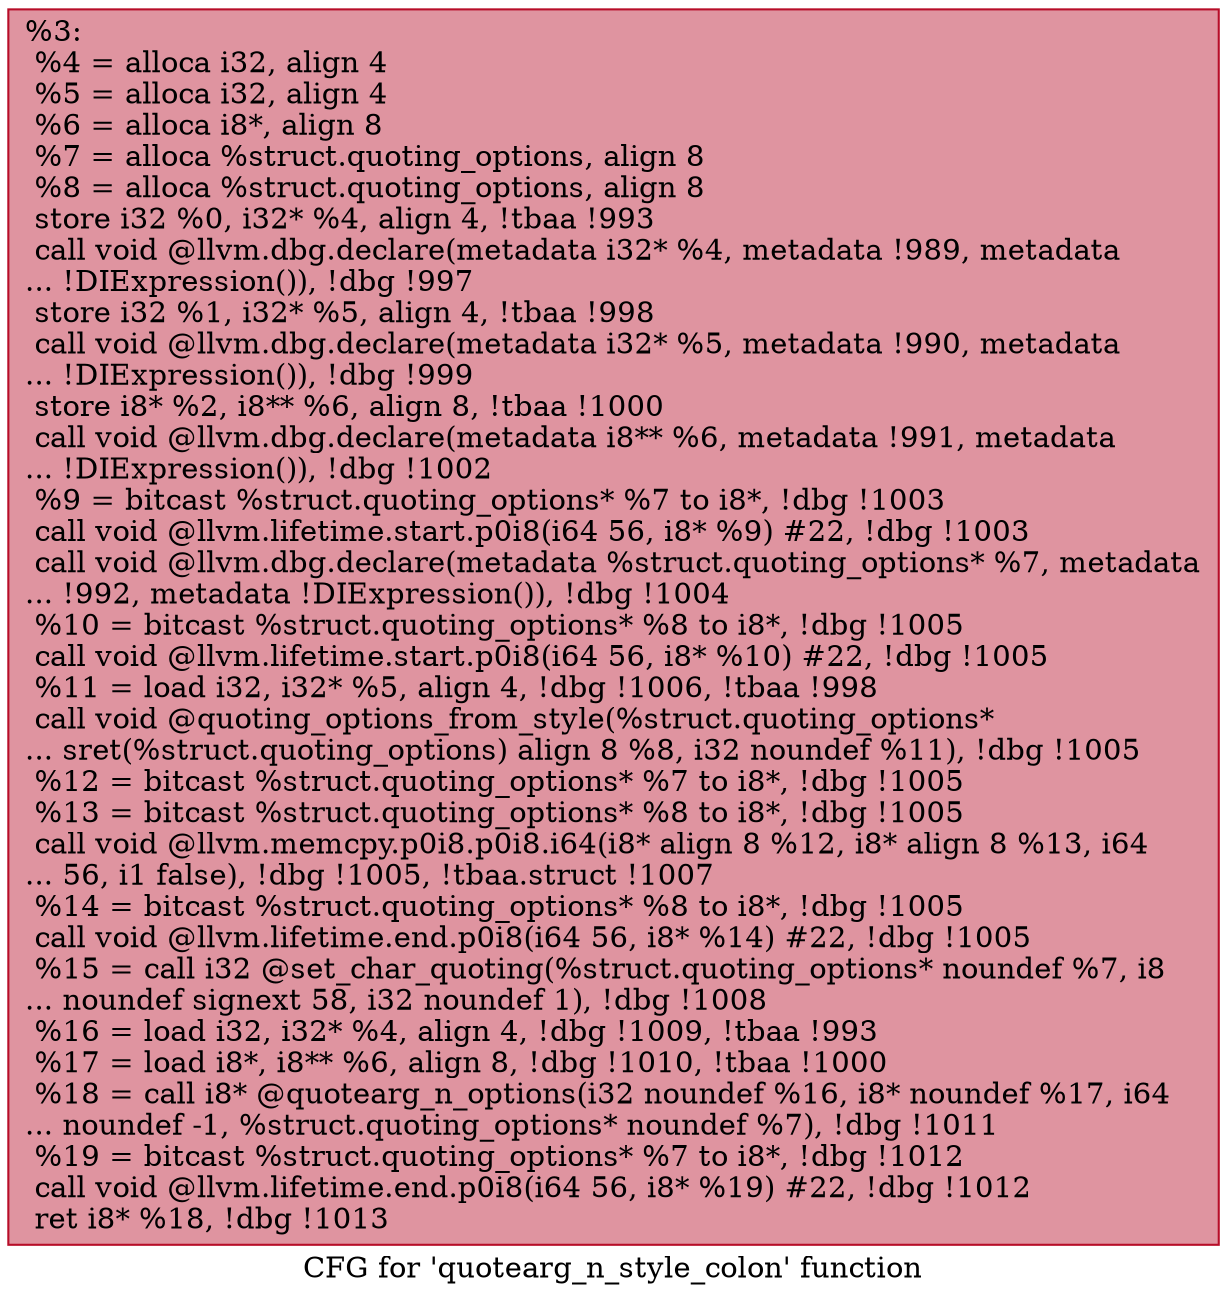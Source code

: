 digraph "CFG for 'quotearg_n_style_colon' function" {
	label="CFG for 'quotearg_n_style_colon' function";

	Node0xc40ce0 [shape=record,color="#b70d28ff", style=filled, fillcolor="#b70d2870",label="{%3:\l  %4 = alloca i32, align 4\l  %5 = alloca i32, align 4\l  %6 = alloca i8*, align 8\l  %7 = alloca %struct.quoting_options, align 8\l  %8 = alloca %struct.quoting_options, align 8\l  store i32 %0, i32* %4, align 4, !tbaa !993\l  call void @llvm.dbg.declare(metadata i32* %4, metadata !989, metadata\l... !DIExpression()), !dbg !997\l  store i32 %1, i32* %5, align 4, !tbaa !998\l  call void @llvm.dbg.declare(metadata i32* %5, metadata !990, metadata\l... !DIExpression()), !dbg !999\l  store i8* %2, i8** %6, align 8, !tbaa !1000\l  call void @llvm.dbg.declare(metadata i8** %6, metadata !991, metadata\l... !DIExpression()), !dbg !1002\l  %9 = bitcast %struct.quoting_options* %7 to i8*, !dbg !1003\l  call void @llvm.lifetime.start.p0i8(i64 56, i8* %9) #22, !dbg !1003\l  call void @llvm.dbg.declare(metadata %struct.quoting_options* %7, metadata\l... !992, metadata !DIExpression()), !dbg !1004\l  %10 = bitcast %struct.quoting_options* %8 to i8*, !dbg !1005\l  call void @llvm.lifetime.start.p0i8(i64 56, i8* %10) #22, !dbg !1005\l  %11 = load i32, i32* %5, align 4, !dbg !1006, !tbaa !998\l  call void @quoting_options_from_style(%struct.quoting_options*\l... sret(%struct.quoting_options) align 8 %8, i32 noundef %11), !dbg !1005\l  %12 = bitcast %struct.quoting_options* %7 to i8*, !dbg !1005\l  %13 = bitcast %struct.quoting_options* %8 to i8*, !dbg !1005\l  call void @llvm.memcpy.p0i8.p0i8.i64(i8* align 8 %12, i8* align 8 %13, i64\l... 56, i1 false), !dbg !1005, !tbaa.struct !1007\l  %14 = bitcast %struct.quoting_options* %8 to i8*, !dbg !1005\l  call void @llvm.lifetime.end.p0i8(i64 56, i8* %14) #22, !dbg !1005\l  %15 = call i32 @set_char_quoting(%struct.quoting_options* noundef %7, i8\l... noundef signext 58, i32 noundef 1), !dbg !1008\l  %16 = load i32, i32* %4, align 4, !dbg !1009, !tbaa !993\l  %17 = load i8*, i8** %6, align 8, !dbg !1010, !tbaa !1000\l  %18 = call i8* @quotearg_n_options(i32 noundef %16, i8* noundef %17, i64\l... noundef -1, %struct.quoting_options* noundef %7), !dbg !1011\l  %19 = bitcast %struct.quoting_options* %7 to i8*, !dbg !1012\l  call void @llvm.lifetime.end.p0i8(i64 56, i8* %19) #22, !dbg !1012\l  ret i8* %18, !dbg !1013\l}"];
}
